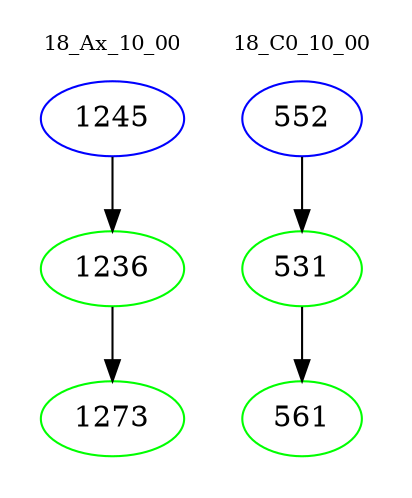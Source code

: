 digraph{
subgraph cluster_0 {
color = white
label = "18_Ax_10_00";
fontsize=10;
T0_1245 [label="1245", color="blue"]
T0_1245 -> T0_1236 [color="black"]
T0_1236 [label="1236", color="green"]
T0_1236 -> T0_1273 [color="black"]
T0_1273 [label="1273", color="green"]
}
subgraph cluster_1 {
color = white
label = "18_C0_10_00";
fontsize=10;
T1_552 [label="552", color="blue"]
T1_552 -> T1_531 [color="black"]
T1_531 [label="531", color="green"]
T1_531 -> T1_561 [color="black"]
T1_561 [label="561", color="green"]
}
}
